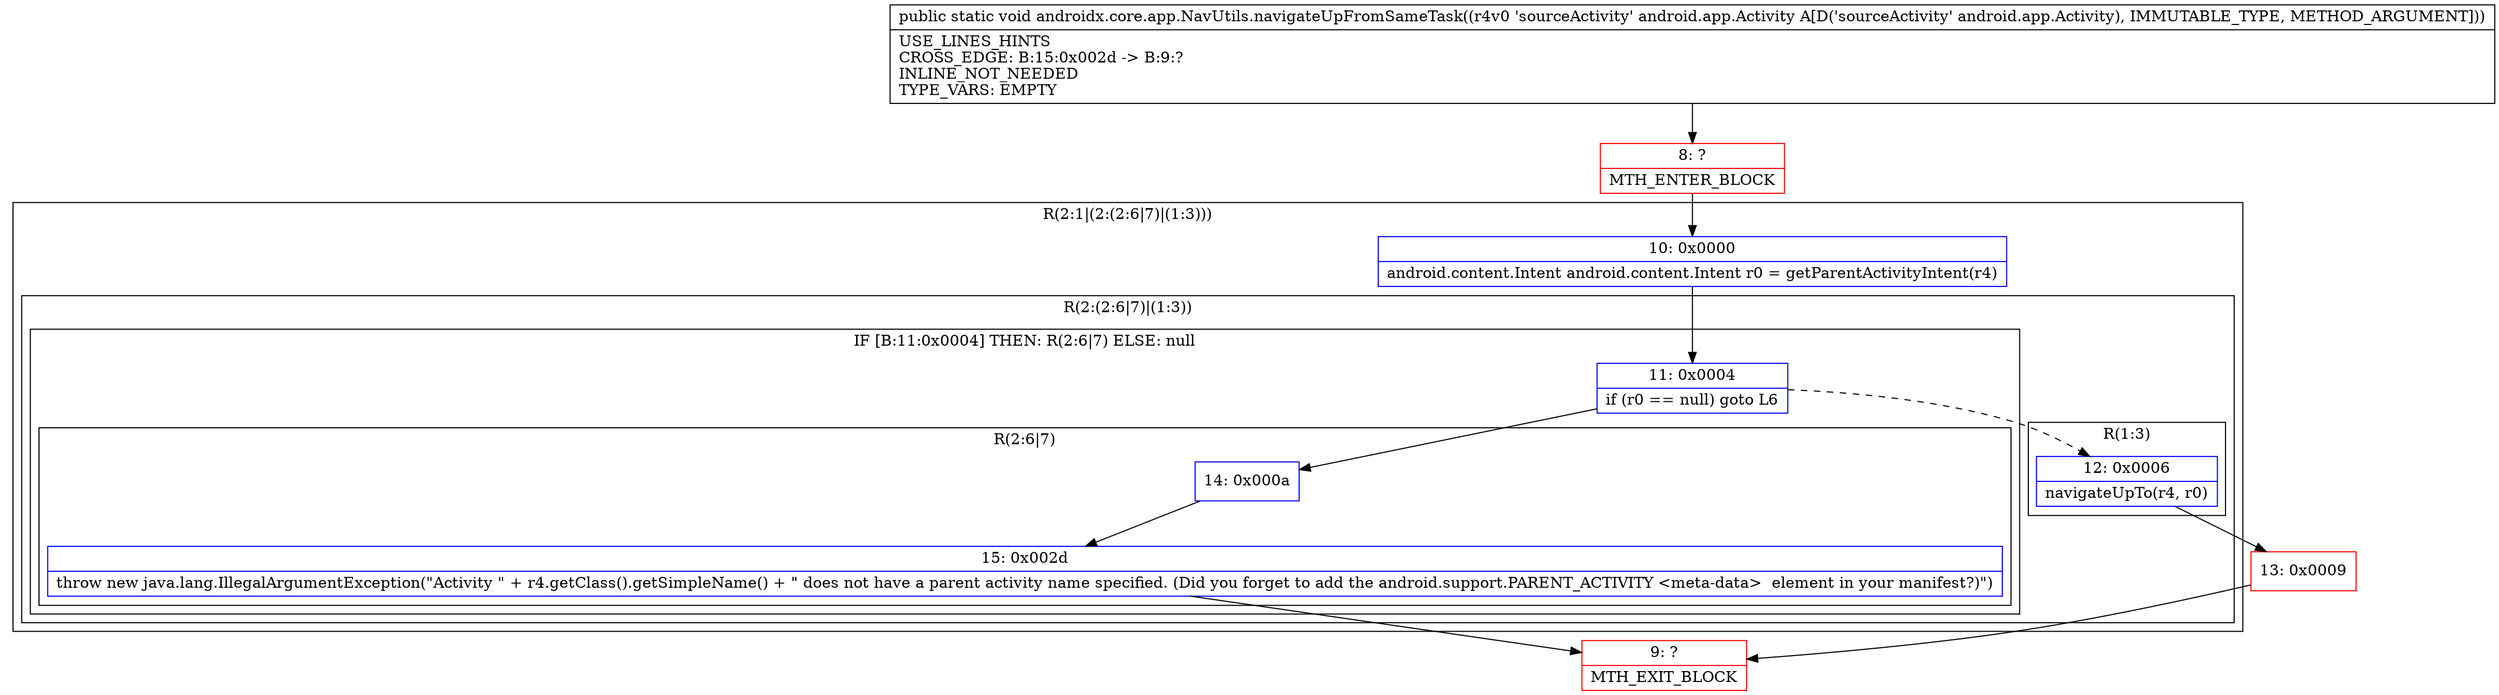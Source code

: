 digraph "CFG forandroidx.core.app.NavUtils.navigateUpFromSameTask(Landroid\/app\/Activity;)V" {
subgraph cluster_Region_421172452 {
label = "R(2:1|(2:(2:6|7)|(1:3)))";
node [shape=record,color=blue];
Node_10 [shape=record,label="{10\:\ 0x0000|android.content.Intent android.content.Intent r0 = getParentActivityIntent(r4)\l}"];
subgraph cluster_Region_1640568994 {
label = "R(2:(2:6|7)|(1:3))";
node [shape=record,color=blue];
subgraph cluster_IfRegion_1571820907 {
label = "IF [B:11:0x0004] THEN: R(2:6|7) ELSE: null";
node [shape=record,color=blue];
Node_11 [shape=record,label="{11\:\ 0x0004|if (r0 == null) goto L6\l}"];
subgraph cluster_Region_543589246 {
label = "R(2:6|7)";
node [shape=record,color=blue];
Node_14 [shape=record,label="{14\:\ 0x000a}"];
Node_15 [shape=record,label="{15\:\ 0x002d|throw new java.lang.IllegalArgumentException(\"Activity \" + r4.getClass().getSimpleName() + \" does not have a parent activity name specified. (Did you forget to add the android.support.PARENT_ACTIVITY \<meta\-data\>  element in your manifest?)\")\l}"];
}
}
subgraph cluster_Region_1697593081 {
label = "R(1:3)";
node [shape=record,color=blue];
Node_12 [shape=record,label="{12\:\ 0x0006|navigateUpTo(r4, r0)\l}"];
}
}
}
Node_8 [shape=record,color=red,label="{8\:\ ?|MTH_ENTER_BLOCK\l}"];
Node_13 [shape=record,color=red,label="{13\:\ 0x0009}"];
Node_9 [shape=record,color=red,label="{9\:\ ?|MTH_EXIT_BLOCK\l}"];
MethodNode[shape=record,label="{public static void androidx.core.app.NavUtils.navigateUpFromSameTask((r4v0 'sourceActivity' android.app.Activity A[D('sourceActivity' android.app.Activity), IMMUTABLE_TYPE, METHOD_ARGUMENT]))  | USE_LINES_HINTS\lCROSS_EDGE: B:15:0x002d \-\> B:9:?\lINLINE_NOT_NEEDED\lTYPE_VARS: EMPTY\l}"];
MethodNode -> Node_8;Node_10 -> Node_11;
Node_11 -> Node_12[style=dashed];
Node_11 -> Node_14;
Node_14 -> Node_15;
Node_15 -> Node_9;
Node_12 -> Node_13;
Node_8 -> Node_10;
Node_13 -> Node_9;
}

